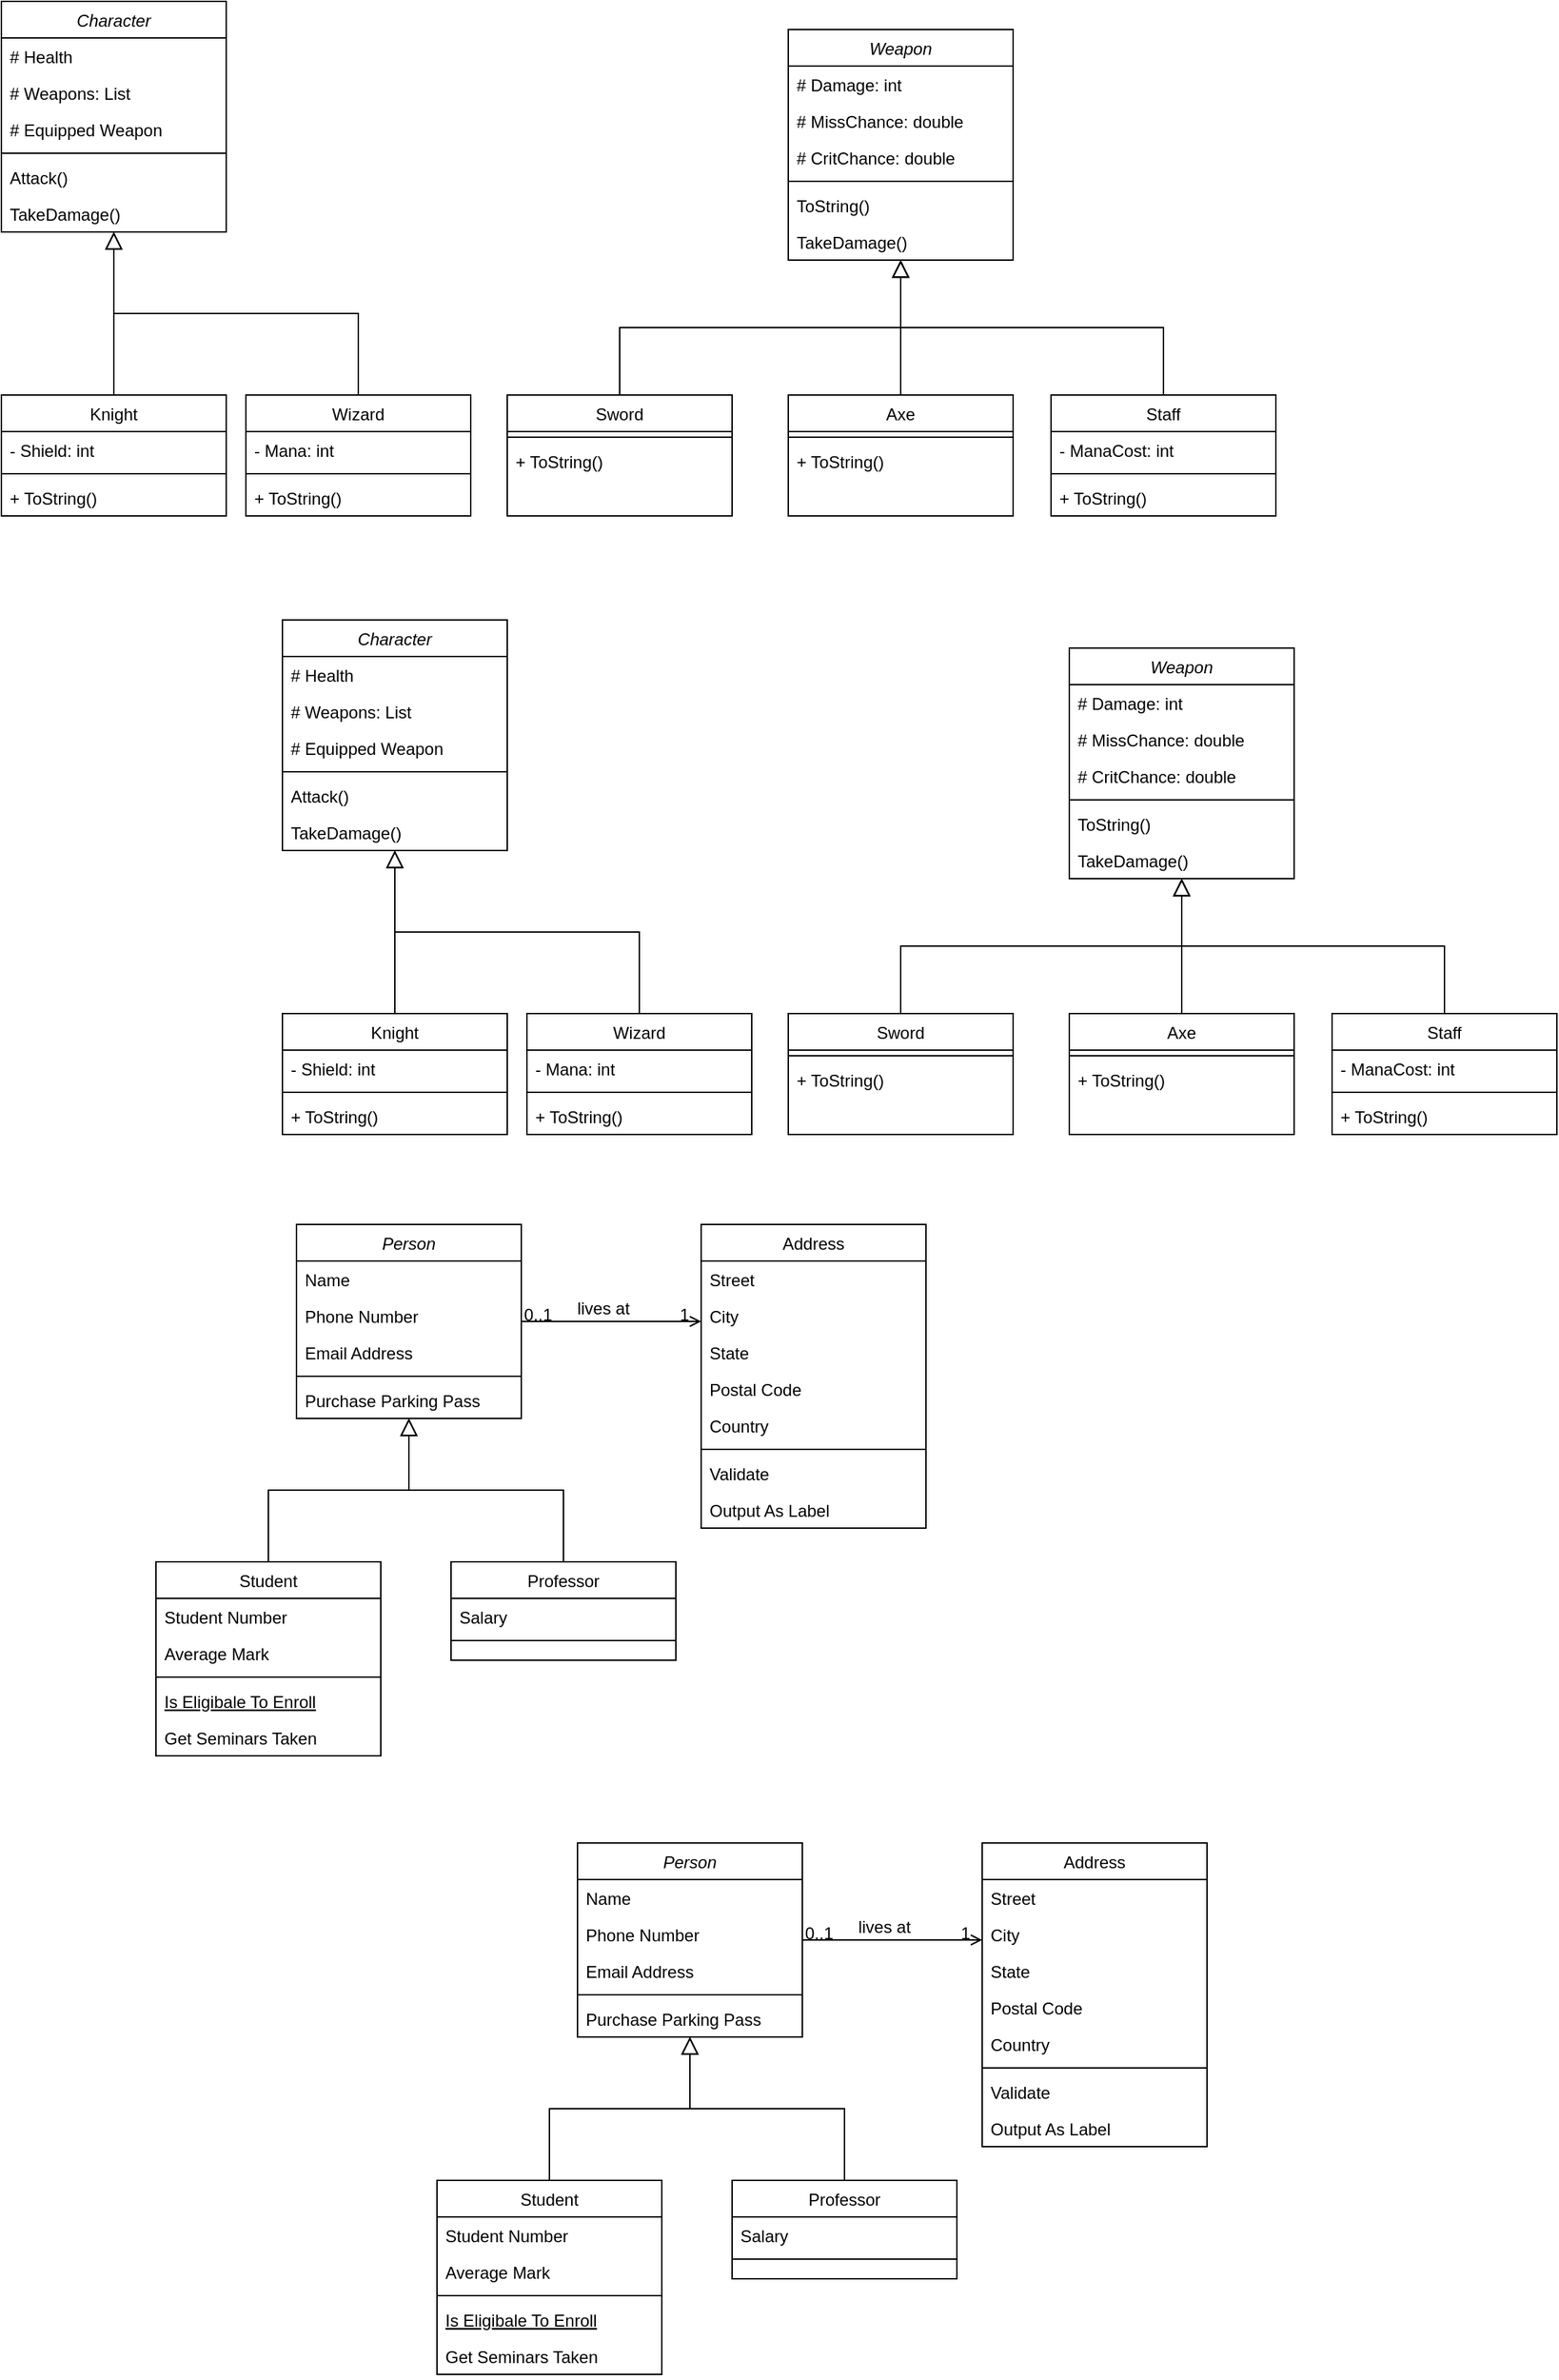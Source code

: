 <mxfile version="13.9.2" type="device"><diagram id="C5RBs43oDa-KdzZeNtuy" name="Page-1"><mxGraphModel dx="1360" dy="802" grid="1" gridSize="10" guides="1" tooltips="1" connect="1" arrows="1" fold="1" page="1" pageScale="1" pageWidth="827" pageHeight="1169" math="0" shadow="0"><root><mxCell id="WIyWlLk6GJQsqaUBKTNV-0"/><mxCell id="WIyWlLk6GJQsqaUBKTNV-1" parent="WIyWlLk6GJQsqaUBKTNV-0"/><mxCell id="zkfFHV4jXpPFQw0GAbJ--0" value="Character&#10;" style="swimlane;fontStyle=2;align=center;verticalAlign=top;childLayout=stackLayout;horizontal=1;startSize=26;horizontalStack=0;resizeParent=1;resizeLast=0;collapsible=1;marginBottom=0;rounded=0;shadow=0;strokeWidth=1;" parent="WIyWlLk6GJQsqaUBKTNV-1" vertex="1"><mxGeometry x="80" y="80" width="160" height="164" as="geometry"><mxRectangle x="230" y="140" width="160" height="26" as="alternateBounds"/></mxGeometry></mxCell><mxCell id="zkfFHV4jXpPFQw0GAbJ--1" value="# Health&#10;" style="text;align=left;verticalAlign=top;spacingLeft=4;spacingRight=4;overflow=hidden;rotatable=0;points=[[0,0.5],[1,0.5]];portConstraint=eastwest;" parent="zkfFHV4jXpPFQw0GAbJ--0" vertex="1"><mxGeometry y="26" width="160" height="26" as="geometry"/></mxCell><mxCell id="zkfFHV4jXpPFQw0GAbJ--2" value="# Weapons: List&#10;" style="text;align=left;verticalAlign=top;spacingLeft=4;spacingRight=4;overflow=hidden;rotatable=0;points=[[0,0.5],[1,0.5]];portConstraint=eastwest;rounded=0;shadow=0;html=0;" parent="zkfFHV4jXpPFQw0GAbJ--0" vertex="1"><mxGeometry y="52" width="160" height="26" as="geometry"/></mxCell><mxCell id="zkfFHV4jXpPFQw0GAbJ--3" value="# Equipped Weapon&#10;" style="text;align=left;verticalAlign=top;spacingLeft=4;spacingRight=4;overflow=hidden;rotatable=0;points=[[0,0.5],[1,0.5]];portConstraint=eastwest;rounded=0;shadow=0;html=0;" parent="zkfFHV4jXpPFQw0GAbJ--0" vertex="1"><mxGeometry y="78" width="160" height="26" as="geometry"/></mxCell><mxCell id="zkfFHV4jXpPFQw0GAbJ--4" value="" style="line;html=1;strokeWidth=1;align=left;verticalAlign=middle;spacingTop=-1;spacingLeft=3;spacingRight=3;rotatable=0;labelPosition=right;points=[];portConstraint=eastwest;" parent="zkfFHV4jXpPFQw0GAbJ--0" vertex="1"><mxGeometry y="104" width="160" height="8" as="geometry"/></mxCell><mxCell id="mC_tWsekQO2egNuUidBj-30" value="Attack()&#10;" style="text;align=left;verticalAlign=top;spacingLeft=4;spacingRight=4;overflow=hidden;rotatable=0;points=[[0,0.5],[1,0.5]];portConstraint=eastwest;" vertex="1" parent="zkfFHV4jXpPFQw0GAbJ--0"><mxGeometry y="112" width="160" height="26" as="geometry"/></mxCell><mxCell id="zkfFHV4jXpPFQw0GAbJ--5" value="TakeDamage()" style="text;align=left;verticalAlign=top;spacingLeft=4;spacingRight=4;overflow=hidden;rotatable=0;points=[[0,0.5],[1,0.5]];portConstraint=eastwest;" parent="zkfFHV4jXpPFQw0GAbJ--0" vertex="1"><mxGeometry y="138" width="160" height="26" as="geometry"/></mxCell><mxCell id="zkfFHV4jXpPFQw0GAbJ--6" value="Knight&#10;" style="swimlane;fontStyle=0;align=center;verticalAlign=top;childLayout=stackLayout;horizontal=1;startSize=26;horizontalStack=0;resizeParent=1;resizeLast=0;collapsible=1;marginBottom=0;rounded=0;shadow=0;strokeWidth=1;" parent="WIyWlLk6GJQsqaUBKTNV-1" vertex="1"><mxGeometry x="80" y="360" width="160" height="86" as="geometry"><mxRectangle x="130" y="380" width="160" height="26" as="alternateBounds"/></mxGeometry></mxCell><mxCell id="zkfFHV4jXpPFQw0GAbJ--7" value="- Shield: int&#10;" style="text;align=left;verticalAlign=top;spacingLeft=4;spacingRight=4;overflow=hidden;rotatable=0;points=[[0,0.5],[1,0.5]];portConstraint=eastwest;" parent="zkfFHV4jXpPFQw0GAbJ--6" vertex="1"><mxGeometry y="26" width="160" height="26" as="geometry"/></mxCell><mxCell id="zkfFHV4jXpPFQw0GAbJ--9" value="" style="line;html=1;strokeWidth=1;align=left;verticalAlign=middle;spacingTop=-1;spacingLeft=3;spacingRight=3;rotatable=0;labelPosition=right;points=[];portConstraint=eastwest;" parent="zkfFHV4jXpPFQw0GAbJ--6" vertex="1"><mxGeometry y="52" width="160" height="8" as="geometry"/></mxCell><mxCell id="zkfFHV4jXpPFQw0GAbJ--10" value="+ ToString()" style="text;align=left;verticalAlign=top;spacingLeft=4;spacingRight=4;overflow=hidden;rotatable=0;points=[[0,0.5],[1,0.5]];portConstraint=eastwest;fontStyle=0" parent="zkfFHV4jXpPFQw0GAbJ--6" vertex="1"><mxGeometry y="60" width="160" height="26" as="geometry"/></mxCell><mxCell id="zkfFHV4jXpPFQw0GAbJ--12" value="" style="endArrow=block;endSize=10;endFill=0;shadow=0;strokeWidth=1;rounded=0;edgeStyle=elbowEdgeStyle;elbow=vertical;" parent="WIyWlLk6GJQsqaUBKTNV-1" source="zkfFHV4jXpPFQw0GAbJ--6" target="zkfFHV4jXpPFQw0GAbJ--0" edge="1"><mxGeometry width="160" relative="1" as="geometry"><mxPoint x="200" y="203" as="sourcePoint"/><mxPoint x="200" y="203" as="targetPoint"/></mxGeometry></mxCell><mxCell id="zkfFHV4jXpPFQw0GAbJ--13" value="Wizard" style="swimlane;fontStyle=0;align=center;verticalAlign=top;childLayout=stackLayout;horizontal=1;startSize=26;horizontalStack=0;resizeParent=1;resizeLast=0;collapsible=1;marginBottom=0;rounded=0;shadow=0;strokeWidth=1;" parent="WIyWlLk6GJQsqaUBKTNV-1" vertex="1"><mxGeometry x="254" y="360" width="160" height="86" as="geometry"><mxRectangle x="340" y="380" width="170" height="26" as="alternateBounds"/></mxGeometry></mxCell><mxCell id="zkfFHV4jXpPFQw0GAbJ--14" value="- Mana: int" style="text;align=left;verticalAlign=top;spacingLeft=4;spacingRight=4;overflow=hidden;rotatable=0;points=[[0,0.5],[1,0.5]];portConstraint=eastwest;" parent="zkfFHV4jXpPFQw0GAbJ--13" vertex="1"><mxGeometry y="26" width="160" height="26" as="geometry"/></mxCell><mxCell id="zkfFHV4jXpPFQw0GAbJ--15" value="" style="line;html=1;strokeWidth=1;align=left;verticalAlign=middle;spacingTop=-1;spacingLeft=3;spacingRight=3;rotatable=0;labelPosition=right;points=[];portConstraint=eastwest;" parent="zkfFHV4jXpPFQw0GAbJ--13" vertex="1"><mxGeometry y="52" width="160" height="8" as="geometry"/></mxCell><mxCell id="mC_tWsekQO2egNuUidBj-31" value="+ ToString()" style="text;align=left;verticalAlign=top;spacingLeft=4;spacingRight=4;overflow=hidden;rotatable=0;points=[[0,0.5],[1,0.5]];portConstraint=eastwest;" vertex="1" parent="zkfFHV4jXpPFQw0GAbJ--13"><mxGeometry y="60" width="160" height="26" as="geometry"/></mxCell><mxCell id="zkfFHV4jXpPFQw0GAbJ--16" value="" style="endArrow=block;endSize=10;endFill=0;shadow=0;strokeWidth=1;rounded=0;edgeStyle=elbowEdgeStyle;elbow=vertical;" parent="WIyWlLk6GJQsqaUBKTNV-1" source="zkfFHV4jXpPFQw0GAbJ--13" target="zkfFHV4jXpPFQw0GAbJ--0" edge="1"><mxGeometry width="160" relative="1" as="geometry"><mxPoint x="210" y="373" as="sourcePoint"/><mxPoint x="310" y="271" as="targetPoint"/></mxGeometry></mxCell><mxCell id="mC_tWsekQO2egNuUidBj-0" value="Person" style="swimlane;fontStyle=2;align=center;verticalAlign=top;childLayout=stackLayout;horizontal=1;startSize=26;horizontalStack=0;resizeParent=1;resizeLast=0;collapsible=1;marginBottom=0;rounded=0;shadow=0;strokeWidth=1;" vertex="1" parent="WIyWlLk6GJQsqaUBKTNV-1"><mxGeometry x="290" y="950" width="160" height="138" as="geometry"><mxRectangle x="230" y="140" width="160" height="26" as="alternateBounds"/></mxGeometry></mxCell><mxCell id="mC_tWsekQO2egNuUidBj-1" value="Name" style="text;align=left;verticalAlign=top;spacingLeft=4;spacingRight=4;overflow=hidden;rotatable=0;points=[[0,0.5],[1,0.5]];portConstraint=eastwest;" vertex="1" parent="mC_tWsekQO2egNuUidBj-0"><mxGeometry y="26" width="160" height="26" as="geometry"/></mxCell><mxCell id="mC_tWsekQO2egNuUidBj-2" value="Phone Number" style="text;align=left;verticalAlign=top;spacingLeft=4;spacingRight=4;overflow=hidden;rotatable=0;points=[[0,0.5],[1,0.5]];portConstraint=eastwest;rounded=0;shadow=0;html=0;" vertex="1" parent="mC_tWsekQO2egNuUidBj-0"><mxGeometry y="52" width="160" height="26" as="geometry"/></mxCell><mxCell id="mC_tWsekQO2egNuUidBj-3" value="Email Address" style="text;align=left;verticalAlign=top;spacingLeft=4;spacingRight=4;overflow=hidden;rotatable=0;points=[[0,0.5],[1,0.5]];portConstraint=eastwest;rounded=0;shadow=0;html=0;" vertex="1" parent="mC_tWsekQO2egNuUidBj-0"><mxGeometry y="78" width="160" height="26" as="geometry"/></mxCell><mxCell id="mC_tWsekQO2egNuUidBj-4" value="" style="line;html=1;strokeWidth=1;align=left;verticalAlign=middle;spacingTop=-1;spacingLeft=3;spacingRight=3;rotatable=0;labelPosition=right;points=[];portConstraint=eastwest;" vertex="1" parent="mC_tWsekQO2egNuUidBj-0"><mxGeometry y="104" width="160" height="8" as="geometry"/></mxCell><mxCell id="mC_tWsekQO2egNuUidBj-5" value="Purchase Parking Pass" style="text;align=left;verticalAlign=top;spacingLeft=4;spacingRight=4;overflow=hidden;rotatable=0;points=[[0,0.5],[1,0.5]];portConstraint=eastwest;" vertex="1" parent="mC_tWsekQO2egNuUidBj-0"><mxGeometry y="112" width="160" height="26" as="geometry"/></mxCell><mxCell id="mC_tWsekQO2egNuUidBj-6" value="Student" style="swimlane;fontStyle=0;align=center;verticalAlign=top;childLayout=stackLayout;horizontal=1;startSize=26;horizontalStack=0;resizeParent=1;resizeLast=0;collapsible=1;marginBottom=0;rounded=0;shadow=0;strokeWidth=1;" vertex="1" parent="WIyWlLk6GJQsqaUBKTNV-1"><mxGeometry x="190" y="1190" width="160" height="138" as="geometry"><mxRectangle x="130" y="380" width="160" height="26" as="alternateBounds"/></mxGeometry></mxCell><mxCell id="mC_tWsekQO2egNuUidBj-7" value="Student Number" style="text;align=left;verticalAlign=top;spacingLeft=4;spacingRight=4;overflow=hidden;rotatable=0;points=[[0,0.5],[1,0.5]];portConstraint=eastwest;" vertex="1" parent="mC_tWsekQO2egNuUidBj-6"><mxGeometry y="26" width="160" height="26" as="geometry"/></mxCell><mxCell id="mC_tWsekQO2egNuUidBj-8" value="Average Mark" style="text;align=left;verticalAlign=top;spacingLeft=4;spacingRight=4;overflow=hidden;rotatable=0;points=[[0,0.5],[1,0.5]];portConstraint=eastwest;rounded=0;shadow=0;html=0;" vertex="1" parent="mC_tWsekQO2egNuUidBj-6"><mxGeometry y="52" width="160" height="26" as="geometry"/></mxCell><mxCell id="mC_tWsekQO2egNuUidBj-9" value="" style="line;html=1;strokeWidth=1;align=left;verticalAlign=middle;spacingTop=-1;spacingLeft=3;spacingRight=3;rotatable=0;labelPosition=right;points=[];portConstraint=eastwest;" vertex="1" parent="mC_tWsekQO2egNuUidBj-6"><mxGeometry y="78" width="160" height="8" as="geometry"/></mxCell><mxCell id="mC_tWsekQO2egNuUidBj-10" value="Is Eligibale To Enroll" style="text;align=left;verticalAlign=top;spacingLeft=4;spacingRight=4;overflow=hidden;rotatable=0;points=[[0,0.5],[1,0.5]];portConstraint=eastwest;fontStyle=4" vertex="1" parent="mC_tWsekQO2egNuUidBj-6"><mxGeometry y="86" width="160" height="26" as="geometry"/></mxCell><mxCell id="mC_tWsekQO2egNuUidBj-11" value="Get Seminars Taken" style="text;align=left;verticalAlign=top;spacingLeft=4;spacingRight=4;overflow=hidden;rotatable=0;points=[[0,0.5],[1,0.5]];portConstraint=eastwest;" vertex="1" parent="mC_tWsekQO2egNuUidBj-6"><mxGeometry y="112" width="160" height="26" as="geometry"/></mxCell><mxCell id="mC_tWsekQO2egNuUidBj-12" value="" style="endArrow=block;endSize=10;endFill=0;shadow=0;strokeWidth=1;rounded=0;edgeStyle=elbowEdgeStyle;elbow=vertical;" edge="1" parent="WIyWlLk6GJQsqaUBKTNV-1" source="mC_tWsekQO2egNuUidBj-6" target="mC_tWsekQO2egNuUidBj-0"><mxGeometry width="160" relative="1" as="geometry"><mxPoint x="270" y="1033" as="sourcePoint"/><mxPoint x="270" y="1033" as="targetPoint"/></mxGeometry></mxCell><mxCell id="mC_tWsekQO2egNuUidBj-13" value="Professor" style="swimlane;fontStyle=0;align=center;verticalAlign=top;childLayout=stackLayout;horizontal=1;startSize=26;horizontalStack=0;resizeParent=1;resizeLast=0;collapsible=1;marginBottom=0;rounded=0;shadow=0;strokeWidth=1;" vertex="1" parent="WIyWlLk6GJQsqaUBKTNV-1"><mxGeometry x="400" y="1190" width="160" height="70" as="geometry"><mxRectangle x="340" y="380" width="170" height="26" as="alternateBounds"/></mxGeometry></mxCell><mxCell id="mC_tWsekQO2egNuUidBj-14" value="Salary" style="text;align=left;verticalAlign=top;spacingLeft=4;spacingRight=4;overflow=hidden;rotatable=0;points=[[0,0.5],[1,0.5]];portConstraint=eastwest;" vertex="1" parent="mC_tWsekQO2egNuUidBj-13"><mxGeometry y="26" width="160" height="26" as="geometry"/></mxCell><mxCell id="mC_tWsekQO2egNuUidBj-15" value="" style="line;html=1;strokeWidth=1;align=left;verticalAlign=middle;spacingTop=-1;spacingLeft=3;spacingRight=3;rotatable=0;labelPosition=right;points=[];portConstraint=eastwest;" vertex="1" parent="mC_tWsekQO2egNuUidBj-13"><mxGeometry y="52" width="160" height="8" as="geometry"/></mxCell><mxCell id="mC_tWsekQO2egNuUidBj-16" value="" style="endArrow=block;endSize=10;endFill=0;shadow=0;strokeWidth=1;rounded=0;edgeStyle=elbowEdgeStyle;elbow=vertical;" edge="1" parent="WIyWlLk6GJQsqaUBKTNV-1" source="mC_tWsekQO2egNuUidBj-13" target="mC_tWsekQO2egNuUidBj-0"><mxGeometry width="160" relative="1" as="geometry"><mxPoint x="280" y="1203" as="sourcePoint"/><mxPoint x="380" y="1101" as="targetPoint"/></mxGeometry></mxCell><mxCell id="mC_tWsekQO2egNuUidBj-17" value="Address" style="swimlane;fontStyle=0;align=center;verticalAlign=top;childLayout=stackLayout;horizontal=1;startSize=26;horizontalStack=0;resizeParent=1;resizeLast=0;collapsible=1;marginBottom=0;rounded=0;shadow=0;strokeWidth=1;" vertex="1" parent="WIyWlLk6GJQsqaUBKTNV-1"><mxGeometry x="578" y="950" width="160" height="216" as="geometry"><mxRectangle x="550" y="140" width="160" height="26" as="alternateBounds"/></mxGeometry></mxCell><mxCell id="mC_tWsekQO2egNuUidBj-18" value="Street" style="text;align=left;verticalAlign=top;spacingLeft=4;spacingRight=4;overflow=hidden;rotatable=0;points=[[0,0.5],[1,0.5]];portConstraint=eastwest;" vertex="1" parent="mC_tWsekQO2egNuUidBj-17"><mxGeometry y="26" width="160" height="26" as="geometry"/></mxCell><mxCell id="mC_tWsekQO2egNuUidBj-19" value="City" style="text;align=left;verticalAlign=top;spacingLeft=4;spacingRight=4;overflow=hidden;rotatable=0;points=[[0,0.5],[1,0.5]];portConstraint=eastwest;rounded=0;shadow=0;html=0;" vertex="1" parent="mC_tWsekQO2egNuUidBj-17"><mxGeometry y="52" width="160" height="26" as="geometry"/></mxCell><mxCell id="mC_tWsekQO2egNuUidBj-20" value="State" style="text;align=left;verticalAlign=top;spacingLeft=4;spacingRight=4;overflow=hidden;rotatable=0;points=[[0,0.5],[1,0.5]];portConstraint=eastwest;rounded=0;shadow=0;html=0;" vertex="1" parent="mC_tWsekQO2egNuUidBj-17"><mxGeometry y="78" width="160" height="26" as="geometry"/></mxCell><mxCell id="mC_tWsekQO2egNuUidBj-21" value="Postal Code" style="text;align=left;verticalAlign=top;spacingLeft=4;spacingRight=4;overflow=hidden;rotatable=0;points=[[0,0.5],[1,0.5]];portConstraint=eastwest;rounded=0;shadow=0;html=0;" vertex="1" parent="mC_tWsekQO2egNuUidBj-17"><mxGeometry y="104" width="160" height="26" as="geometry"/></mxCell><mxCell id="mC_tWsekQO2egNuUidBj-22" value="Country" style="text;align=left;verticalAlign=top;spacingLeft=4;spacingRight=4;overflow=hidden;rotatable=0;points=[[0,0.5],[1,0.5]];portConstraint=eastwest;rounded=0;shadow=0;html=0;" vertex="1" parent="mC_tWsekQO2egNuUidBj-17"><mxGeometry y="130" width="160" height="26" as="geometry"/></mxCell><mxCell id="mC_tWsekQO2egNuUidBj-23" value="" style="line;html=1;strokeWidth=1;align=left;verticalAlign=middle;spacingTop=-1;spacingLeft=3;spacingRight=3;rotatable=0;labelPosition=right;points=[];portConstraint=eastwest;" vertex="1" parent="mC_tWsekQO2egNuUidBj-17"><mxGeometry y="156" width="160" height="8" as="geometry"/></mxCell><mxCell id="mC_tWsekQO2egNuUidBj-24" value="Validate" style="text;align=left;verticalAlign=top;spacingLeft=4;spacingRight=4;overflow=hidden;rotatable=0;points=[[0,0.5],[1,0.5]];portConstraint=eastwest;" vertex="1" parent="mC_tWsekQO2egNuUidBj-17"><mxGeometry y="164" width="160" height="26" as="geometry"/></mxCell><mxCell id="mC_tWsekQO2egNuUidBj-25" value="Output As Label" style="text;align=left;verticalAlign=top;spacingLeft=4;spacingRight=4;overflow=hidden;rotatable=0;points=[[0,0.5],[1,0.5]];portConstraint=eastwest;" vertex="1" parent="mC_tWsekQO2egNuUidBj-17"><mxGeometry y="190" width="160" height="26" as="geometry"/></mxCell><mxCell id="mC_tWsekQO2egNuUidBj-26" value="" style="endArrow=open;shadow=0;strokeWidth=1;rounded=0;endFill=1;edgeStyle=elbowEdgeStyle;elbow=vertical;" edge="1" parent="WIyWlLk6GJQsqaUBKTNV-1" source="mC_tWsekQO2egNuUidBj-0" target="mC_tWsekQO2egNuUidBj-17"><mxGeometry x="0.5" y="41" relative="1" as="geometry"><mxPoint x="450" y="1022" as="sourcePoint"/><mxPoint x="610" y="1022" as="targetPoint"/><mxPoint x="-40" y="32" as="offset"/></mxGeometry></mxCell><mxCell id="mC_tWsekQO2egNuUidBj-27" value="0..1" style="resizable=0;align=left;verticalAlign=bottom;labelBackgroundColor=none;fontSize=12;" connectable="0" vertex="1" parent="mC_tWsekQO2egNuUidBj-26"><mxGeometry x="-1" relative="1" as="geometry"><mxPoint y="4" as="offset"/></mxGeometry></mxCell><mxCell id="mC_tWsekQO2egNuUidBj-28" value="1" style="resizable=0;align=right;verticalAlign=bottom;labelBackgroundColor=none;fontSize=12;" connectable="0" vertex="1" parent="mC_tWsekQO2egNuUidBj-26"><mxGeometry x="1" relative="1" as="geometry"><mxPoint x="-7" y="4" as="offset"/></mxGeometry></mxCell><mxCell id="mC_tWsekQO2egNuUidBj-29" value="lives at" style="text;html=1;resizable=0;points=[];;align=center;verticalAlign=middle;labelBackgroundColor=none;rounded=0;shadow=0;strokeWidth=1;fontSize=12;" vertex="1" connectable="0" parent="mC_tWsekQO2egNuUidBj-26"><mxGeometry x="0.5" y="49" relative="1" as="geometry"><mxPoint x="-38" y="40" as="offset"/></mxGeometry></mxCell><mxCell id="mC_tWsekQO2egNuUidBj-32" value="Weapon" style="swimlane;fontStyle=2;align=center;verticalAlign=top;childLayout=stackLayout;horizontal=1;startSize=26;horizontalStack=0;resizeParent=1;resizeLast=0;collapsible=1;marginBottom=0;rounded=0;shadow=0;strokeWidth=1;" vertex="1" parent="WIyWlLk6GJQsqaUBKTNV-1"><mxGeometry x="640" y="100" width="160" height="164" as="geometry"><mxRectangle x="230" y="140" width="160" height="26" as="alternateBounds"/></mxGeometry></mxCell><mxCell id="mC_tWsekQO2egNuUidBj-33" value="# Damage: int" style="text;align=left;verticalAlign=top;spacingLeft=4;spacingRight=4;overflow=hidden;rotatable=0;points=[[0,0.5],[1,0.5]];portConstraint=eastwest;" vertex="1" parent="mC_tWsekQO2egNuUidBj-32"><mxGeometry y="26" width="160" height="26" as="geometry"/></mxCell><mxCell id="mC_tWsekQO2egNuUidBj-34" value="# MissChance: double" style="text;align=left;verticalAlign=top;spacingLeft=4;spacingRight=4;overflow=hidden;rotatable=0;points=[[0,0.5],[1,0.5]];portConstraint=eastwest;rounded=0;shadow=0;html=0;" vertex="1" parent="mC_tWsekQO2egNuUidBj-32"><mxGeometry y="52" width="160" height="26" as="geometry"/></mxCell><mxCell id="mC_tWsekQO2egNuUidBj-35" value="# CritChance: double&#10;" style="text;align=left;verticalAlign=top;spacingLeft=4;spacingRight=4;overflow=hidden;rotatable=0;points=[[0,0.5],[1,0.5]];portConstraint=eastwest;rounded=0;shadow=0;html=0;" vertex="1" parent="mC_tWsekQO2egNuUidBj-32"><mxGeometry y="78" width="160" height="26" as="geometry"/></mxCell><mxCell id="mC_tWsekQO2egNuUidBj-36" value="" style="line;html=1;strokeWidth=1;align=left;verticalAlign=middle;spacingTop=-1;spacingLeft=3;spacingRight=3;rotatable=0;labelPosition=right;points=[];portConstraint=eastwest;" vertex="1" parent="mC_tWsekQO2egNuUidBj-32"><mxGeometry y="104" width="160" height="8" as="geometry"/></mxCell><mxCell id="mC_tWsekQO2egNuUidBj-37" value="ToString()" style="text;align=left;verticalAlign=top;spacingLeft=4;spacingRight=4;overflow=hidden;rotatable=0;points=[[0,0.5],[1,0.5]];portConstraint=eastwest;" vertex="1" parent="mC_tWsekQO2egNuUidBj-32"><mxGeometry y="112" width="160" height="26" as="geometry"/></mxCell><mxCell id="mC_tWsekQO2egNuUidBj-38" value="TakeDamage()" style="text;align=left;verticalAlign=top;spacingLeft=4;spacingRight=4;overflow=hidden;rotatable=0;points=[[0,0.5],[1,0.5]];portConstraint=eastwest;" vertex="1" parent="mC_tWsekQO2egNuUidBj-32"><mxGeometry y="138" width="160" height="26" as="geometry"/></mxCell><mxCell id="mC_tWsekQO2egNuUidBj-39" value="Sword" style="swimlane;fontStyle=0;align=center;verticalAlign=top;childLayout=stackLayout;horizontal=1;startSize=26;horizontalStack=0;resizeParent=1;resizeLast=0;collapsible=1;marginBottom=0;rounded=0;shadow=0;strokeWidth=1;" vertex="1" parent="WIyWlLk6GJQsqaUBKTNV-1"><mxGeometry x="440" y="360" width="160" height="86" as="geometry"><mxRectangle x="130" y="380" width="160" height="26" as="alternateBounds"/></mxGeometry></mxCell><mxCell id="mC_tWsekQO2egNuUidBj-41" value="" style="line;html=1;strokeWidth=1;align=left;verticalAlign=middle;spacingTop=-1;spacingLeft=3;spacingRight=3;rotatable=0;labelPosition=right;points=[];portConstraint=eastwest;" vertex="1" parent="mC_tWsekQO2egNuUidBj-39"><mxGeometry y="26" width="160" height="8" as="geometry"/></mxCell><mxCell id="mC_tWsekQO2egNuUidBj-42" value="+ ToString()" style="text;align=left;verticalAlign=top;spacingLeft=4;spacingRight=4;overflow=hidden;rotatable=0;points=[[0,0.5],[1,0.5]];portConstraint=eastwest;fontStyle=0" vertex="1" parent="mC_tWsekQO2egNuUidBj-39"><mxGeometry y="34" width="160" height="26" as="geometry"/></mxCell><mxCell id="mC_tWsekQO2egNuUidBj-43" value="" style="endArrow=block;endSize=10;endFill=0;shadow=0;strokeWidth=1;rounded=0;edgeStyle=elbowEdgeStyle;elbow=vertical;" edge="1" parent="WIyWlLk6GJQsqaUBKTNV-1" source="mC_tWsekQO2egNuUidBj-39" target="mC_tWsekQO2egNuUidBj-32"><mxGeometry width="160" relative="1" as="geometry"><mxPoint x="650" y="213" as="sourcePoint"/><mxPoint x="650" y="213" as="targetPoint"/></mxGeometry></mxCell><mxCell id="mC_tWsekQO2egNuUidBj-44" value="Axe" style="swimlane;fontStyle=0;align=center;verticalAlign=top;childLayout=stackLayout;horizontal=1;startSize=26;horizontalStack=0;resizeParent=1;resizeLast=0;collapsible=1;marginBottom=0;rounded=0;shadow=0;strokeWidth=1;" vertex="1" parent="WIyWlLk6GJQsqaUBKTNV-1"><mxGeometry x="640" y="360" width="160" height="86" as="geometry"><mxRectangle x="340" y="380" width="170" height="26" as="alternateBounds"/></mxGeometry></mxCell><mxCell id="mC_tWsekQO2egNuUidBj-46" value="" style="line;html=1;strokeWidth=1;align=left;verticalAlign=middle;spacingTop=-1;spacingLeft=3;spacingRight=3;rotatable=0;labelPosition=right;points=[];portConstraint=eastwest;" vertex="1" parent="mC_tWsekQO2egNuUidBj-44"><mxGeometry y="26" width="160" height="8" as="geometry"/></mxCell><mxCell id="mC_tWsekQO2egNuUidBj-47" value="+ ToString()" style="text;align=left;verticalAlign=top;spacingLeft=4;spacingRight=4;overflow=hidden;rotatable=0;points=[[0,0.5],[1,0.5]];portConstraint=eastwest;" vertex="1" parent="mC_tWsekQO2egNuUidBj-44"><mxGeometry y="34" width="160" height="26" as="geometry"/></mxCell><mxCell id="mC_tWsekQO2egNuUidBj-48" value="" style="endArrow=block;endSize=10;endFill=0;shadow=0;strokeWidth=1;rounded=0;edgeStyle=elbowEdgeStyle;elbow=vertical;" edge="1" parent="WIyWlLk6GJQsqaUBKTNV-1" source="mC_tWsekQO2egNuUidBj-44" target="mC_tWsekQO2egNuUidBj-32"><mxGeometry width="160" relative="1" as="geometry"><mxPoint x="660" y="383" as="sourcePoint"/><mxPoint x="760" y="281" as="targetPoint"/></mxGeometry></mxCell><mxCell id="mC_tWsekQO2egNuUidBj-53" value="Staff" style="swimlane;fontStyle=0;align=center;verticalAlign=top;childLayout=stackLayout;horizontal=1;startSize=26;horizontalStack=0;resizeParent=1;resizeLast=0;collapsible=1;marginBottom=0;rounded=0;shadow=0;strokeWidth=1;" vertex="1" parent="WIyWlLk6GJQsqaUBKTNV-1"><mxGeometry x="827" y="360" width="160" height="86" as="geometry"><mxRectangle x="130" y="380" width="160" height="26" as="alternateBounds"/></mxGeometry></mxCell><mxCell id="mC_tWsekQO2egNuUidBj-57" value="- ManaCost: int" style="text;align=left;verticalAlign=top;spacingLeft=4;spacingRight=4;overflow=hidden;rotatable=0;points=[[0,0.5],[1,0.5]];portConstraint=eastwest;fontStyle=0" vertex="1" parent="mC_tWsekQO2egNuUidBj-53"><mxGeometry y="26" width="160" height="26" as="geometry"/></mxCell><mxCell id="mC_tWsekQO2egNuUidBj-54" value="" style="line;html=1;strokeWidth=1;align=left;verticalAlign=middle;spacingTop=-1;spacingLeft=3;spacingRight=3;rotatable=0;labelPosition=right;points=[];portConstraint=eastwest;" vertex="1" parent="mC_tWsekQO2egNuUidBj-53"><mxGeometry y="52" width="160" height="8" as="geometry"/></mxCell><mxCell id="mC_tWsekQO2egNuUidBj-55" value="+ ToString()" style="text;align=left;verticalAlign=top;spacingLeft=4;spacingRight=4;overflow=hidden;rotatable=0;points=[[0,0.5],[1,0.5]];portConstraint=eastwest;fontStyle=0" vertex="1" parent="mC_tWsekQO2egNuUidBj-53"><mxGeometry y="60" width="160" height="26" as="geometry"/></mxCell><mxCell id="mC_tWsekQO2egNuUidBj-56" value="" style="endArrow=block;endSize=10;endFill=0;shadow=0;strokeWidth=1;rounded=0;edgeStyle=elbowEdgeStyle;elbow=vertical;" edge="1" parent="WIyWlLk6GJQsqaUBKTNV-1" source="mC_tWsekQO2egNuUidBj-53" target="mC_tWsekQO2egNuUidBj-38"><mxGeometry width="160" relative="1" as="geometry"><mxPoint x="970" y="79" as="sourcePoint"/><mxPoint x="880" y="130" as="targetPoint"/></mxGeometry></mxCell><mxCell id="mC_tWsekQO2egNuUidBj-58" value="Character&#10;" style="swimlane;fontStyle=2;align=center;verticalAlign=top;childLayout=stackLayout;horizontal=1;startSize=26;horizontalStack=0;resizeParent=1;resizeLast=0;collapsible=1;marginBottom=0;rounded=0;shadow=0;strokeWidth=1;" vertex="1" parent="WIyWlLk6GJQsqaUBKTNV-1"><mxGeometry x="280" y="520" width="160" height="164" as="geometry"><mxRectangle x="230" y="140" width="160" height="26" as="alternateBounds"/></mxGeometry></mxCell><mxCell id="mC_tWsekQO2egNuUidBj-59" value="# Health&#10;" style="text;align=left;verticalAlign=top;spacingLeft=4;spacingRight=4;overflow=hidden;rotatable=0;points=[[0,0.5],[1,0.5]];portConstraint=eastwest;" vertex="1" parent="mC_tWsekQO2egNuUidBj-58"><mxGeometry y="26" width="160" height="26" as="geometry"/></mxCell><mxCell id="mC_tWsekQO2egNuUidBj-60" value="# Weapons: List&#10;" style="text;align=left;verticalAlign=top;spacingLeft=4;spacingRight=4;overflow=hidden;rotatable=0;points=[[0,0.5],[1,0.5]];portConstraint=eastwest;rounded=0;shadow=0;html=0;" vertex="1" parent="mC_tWsekQO2egNuUidBj-58"><mxGeometry y="52" width="160" height="26" as="geometry"/></mxCell><mxCell id="mC_tWsekQO2egNuUidBj-61" value="# Equipped Weapon&#10;" style="text;align=left;verticalAlign=top;spacingLeft=4;spacingRight=4;overflow=hidden;rotatable=0;points=[[0,0.5],[1,0.5]];portConstraint=eastwest;rounded=0;shadow=0;html=0;" vertex="1" parent="mC_tWsekQO2egNuUidBj-58"><mxGeometry y="78" width="160" height="26" as="geometry"/></mxCell><mxCell id="mC_tWsekQO2egNuUidBj-62" value="" style="line;html=1;strokeWidth=1;align=left;verticalAlign=middle;spacingTop=-1;spacingLeft=3;spacingRight=3;rotatable=0;labelPosition=right;points=[];portConstraint=eastwest;" vertex="1" parent="mC_tWsekQO2egNuUidBj-58"><mxGeometry y="104" width="160" height="8" as="geometry"/></mxCell><mxCell id="mC_tWsekQO2egNuUidBj-63" value="Attack()&#10;" style="text;align=left;verticalAlign=top;spacingLeft=4;spacingRight=4;overflow=hidden;rotatable=0;points=[[0,0.5],[1,0.5]];portConstraint=eastwest;" vertex="1" parent="mC_tWsekQO2egNuUidBj-58"><mxGeometry y="112" width="160" height="26" as="geometry"/></mxCell><mxCell id="mC_tWsekQO2egNuUidBj-64" value="TakeDamage()" style="text;align=left;verticalAlign=top;spacingLeft=4;spacingRight=4;overflow=hidden;rotatable=0;points=[[0,0.5],[1,0.5]];portConstraint=eastwest;" vertex="1" parent="mC_tWsekQO2egNuUidBj-58"><mxGeometry y="138" width="160" height="26" as="geometry"/></mxCell><mxCell id="mC_tWsekQO2egNuUidBj-65" value="Knight&#10;" style="swimlane;fontStyle=0;align=center;verticalAlign=top;childLayout=stackLayout;horizontal=1;startSize=26;horizontalStack=0;resizeParent=1;resizeLast=0;collapsible=1;marginBottom=0;rounded=0;shadow=0;strokeWidth=1;" vertex="1" parent="WIyWlLk6GJQsqaUBKTNV-1"><mxGeometry x="280" y="800" width="160" height="86" as="geometry"><mxRectangle x="130" y="380" width="160" height="26" as="alternateBounds"/></mxGeometry></mxCell><mxCell id="mC_tWsekQO2egNuUidBj-66" value="- Shield: int&#10;" style="text;align=left;verticalAlign=top;spacingLeft=4;spacingRight=4;overflow=hidden;rotatable=0;points=[[0,0.5],[1,0.5]];portConstraint=eastwest;" vertex="1" parent="mC_tWsekQO2egNuUidBj-65"><mxGeometry y="26" width="160" height="26" as="geometry"/></mxCell><mxCell id="mC_tWsekQO2egNuUidBj-67" value="" style="line;html=1;strokeWidth=1;align=left;verticalAlign=middle;spacingTop=-1;spacingLeft=3;spacingRight=3;rotatable=0;labelPosition=right;points=[];portConstraint=eastwest;" vertex="1" parent="mC_tWsekQO2egNuUidBj-65"><mxGeometry y="52" width="160" height="8" as="geometry"/></mxCell><mxCell id="mC_tWsekQO2egNuUidBj-68" value="+ ToString()" style="text;align=left;verticalAlign=top;spacingLeft=4;spacingRight=4;overflow=hidden;rotatable=0;points=[[0,0.5],[1,0.5]];portConstraint=eastwest;fontStyle=0" vertex="1" parent="mC_tWsekQO2egNuUidBj-65"><mxGeometry y="60" width="160" height="26" as="geometry"/></mxCell><mxCell id="mC_tWsekQO2egNuUidBj-69" value="" style="endArrow=block;endSize=10;endFill=0;shadow=0;strokeWidth=1;rounded=0;edgeStyle=elbowEdgeStyle;elbow=vertical;" edge="1" parent="WIyWlLk6GJQsqaUBKTNV-1" source="mC_tWsekQO2egNuUidBj-65" target="mC_tWsekQO2egNuUidBj-58"><mxGeometry width="160" relative="1" as="geometry"><mxPoint x="400" y="643" as="sourcePoint"/><mxPoint x="400" y="643" as="targetPoint"/></mxGeometry></mxCell><mxCell id="mC_tWsekQO2egNuUidBj-70" value="Wizard" style="swimlane;fontStyle=0;align=center;verticalAlign=top;childLayout=stackLayout;horizontal=1;startSize=26;horizontalStack=0;resizeParent=1;resizeLast=0;collapsible=1;marginBottom=0;rounded=0;shadow=0;strokeWidth=1;" vertex="1" parent="WIyWlLk6GJQsqaUBKTNV-1"><mxGeometry x="454" y="800" width="160" height="86" as="geometry"><mxRectangle x="340" y="380" width="170" height="26" as="alternateBounds"/></mxGeometry></mxCell><mxCell id="mC_tWsekQO2egNuUidBj-71" value="- Mana: int" style="text;align=left;verticalAlign=top;spacingLeft=4;spacingRight=4;overflow=hidden;rotatable=0;points=[[0,0.5],[1,0.5]];portConstraint=eastwest;" vertex="1" parent="mC_tWsekQO2egNuUidBj-70"><mxGeometry y="26" width="160" height="26" as="geometry"/></mxCell><mxCell id="mC_tWsekQO2egNuUidBj-72" value="" style="line;html=1;strokeWidth=1;align=left;verticalAlign=middle;spacingTop=-1;spacingLeft=3;spacingRight=3;rotatable=0;labelPosition=right;points=[];portConstraint=eastwest;" vertex="1" parent="mC_tWsekQO2egNuUidBj-70"><mxGeometry y="52" width="160" height="8" as="geometry"/></mxCell><mxCell id="mC_tWsekQO2egNuUidBj-73" value="+ ToString()" style="text;align=left;verticalAlign=top;spacingLeft=4;spacingRight=4;overflow=hidden;rotatable=0;points=[[0,0.5],[1,0.5]];portConstraint=eastwest;" vertex="1" parent="mC_tWsekQO2egNuUidBj-70"><mxGeometry y="60" width="160" height="26" as="geometry"/></mxCell><mxCell id="mC_tWsekQO2egNuUidBj-74" value="" style="endArrow=block;endSize=10;endFill=0;shadow=0;strokeWidth=1;rounded=0;edgeStyle=elbowEdgeStyle;elbow=vertical;" edge="1" parent="WIyWlLk6GJQsqaUBKTNV-1" source="mC_tWsekQO2egNuUidBj-70" target="mC_tWsekQO2egNuUidBj-58"><mxGeometry width="160" relative="1" as="geometry"><mxPoint x="410" y="813" as="sourcePoint"/><mxPoint x="510" y="711" as="targetPoint"/></mxGeometry></mxCell><mxCell id="mC_tWsekQO2egNuUidBj-75" value="Person" style="swimlane;fontStyle=2;align=center;verticalAlign=top;childLayout=stackLayout;horizontal=1;startSize=26;horizontalStack=0;resizeParent=1;resizeLast=0;collapsible=1;marginBottom=0;rounded=0;shadow=0;strokeWidth=1;" vertex="1" parent="WIyWlLk6GJQsqaUBKTNV-1"><mxGeometry x="490" y="1390" width="160" height="138" as="geometry"><mxRectangle x="230" y="140" width="160" height="26" as="alternateBounds"/></mxGeometry></mxCell><mxCell id="mC_tWsekQO2egNuUidBj-76" value="Name" style="text;align=left;verticalAlign=top;spacingLeft=4;spacingRight=4;overflow=hidden;rotatable=0;points=[[0,0.5],[1,0.5]];portConstraint=eastwest;" vertex="1" parent="mC_tWsekQO2egNuUidBj-75"><mxGeometry y="26" width="160" height="26" as="geometry"/></mxCell><mxCell id="mC_tWsekQO2egNuUidBj-77" value="Phone Number" style="text;align=left;verticalAlign=top;spacingLeft=4;spacingRight=4;overflow=hidden;rotatable=0;points=[[0,0.5],[1,0.5]];portConstraint=eastwest;rounded=0;shadow=0;html=0;" vertex="1" parent="mC_tWsekQO2egNuUidBj-75"><mxGeometry y="52" width="160" height="26" as="geometry"/></mxCell><mxCell id="mC_tWsekQO2egNuUidBj-78" value="Email Address" style="text;align=left;verticalAlign=top;spacingLeft=4;spacingRight=4;overflow=hidden;rotatable=0;points=[[0,0.5],[1,0.5]];portConstraint=eastwest;rounded=0;shadow=0;html=0;" vertex="1" parent="mC_tWsekQO2egNuUidBj-75"><mxGeometry y="78" width="160" height="26" as="geometry"/></mxCell><mxCell id="mC_tWsekQO2egNuUidBj-79" value="" style="line;html=1;strokeWidth=1;align=left;verticalAlign=middle;spacingTop=-1;spacingLeft=3;spacingRight=3;rotatable=0;labelPosition=right;points=[];portConstraint=eastwest;" vertex="1" parent="mC_tWsekQO2egNuUidBj-75"><mxGeometry y="104" width="160" height="8" as="geometry"/></mxCell><mxCell id="mC_tWsekQO2egNuUidBj-80" value="Purchase Parking Pass" style="text;align=left;verticalAlign=top;spacingLeft=4;spacingRight=4;overflow=hidden;rotatable=0;points=[[0,0.5],[1,0.5]];portConstraint=eastwest;" vertex="1" parent="mC_tWsekQO2egNuUidBj-75"><mxGeometry y="112" width="160" height="26" as="geometry"/></mxCell><mxCell id="mC_tWsekQO2egNuUidBj-81" value="Student" style="swimlane;fontStyle=0;align=center;verticalAlign=top;childLayout=stackLayout;horizontal=1;startSize=26;horizontalStack=0;resizeParent=1;resizeLast=0;collapsible=1;marginBottom=0;rounded=0;shadow=0;strokeWidth=1;" vertex="1" parent="WIyWlLk6GJQsqaUBKTNV-1"><mxGeometry x="390" y="1630" width="160" height="138" as="geometry"><mxRectangle x="130" y="380" width="160" height="26" as="alternateBounds"/></mxGeometry></mxCell><mxCell id="mC_tWsekQO2egNuUidBj-82" value="Student Number" style="text;align=left;verticalAlign=top;spacingLeft=4;spacingRight=4;overflow=hidden;rotatable=0;points=[[0,0.5],[1,0.5]];portConstraint=eastwest;" vertex="1" parent="mC_tWsekQO2egNuUidBj-81"><mxGeometry y="26" width="160" height="26" as="geometry"/></mxCell><mxCell id="mC_tWsekQO2egNuUidBj-83" value="Average Mark" style="text;align=left;verticalAlign=top;spacingLeft=4;spacingRight=4;overflow=hidden;rotatable=0;points=[[0,0.5],[1,0.5]];portConstraint=eastwest;rounded=0;shadow=0;html=0;" vertex="1" parent="mC_tWsekQO2egNuUidBj-81"><mxGeometry y="52" width="160" height="26" as="geometry"/></mxCell><mxCell id="mC_tWsekQO2egNuUidBj-84" value="" style="line;html=1;strokeWidth=1;align=left;verticalAlign=middle;spacingTop=-1;spacingLeft=3;spacingRight=3;rotatable=0;labelPosition=right;points=[];portConstraint=eastwest;" vertex="1" parent="mC_tWsekQO2egNuUidBj-81"><mxGeometry y="78" width="160" height="8" as="geometry"/></mxCell><mxCell id="mC_tWsekQO2egNuUidBj-85" value="Is Eligibale To Enroll" style="text;align=left;verticalAlign=top;spacingLeft=4;spacingRight=4;overflow=hidden;rotatable=0;points=[[0,0.5],[1,0.5]];portConstraint=eastwest;fontStyle=4" vertex="1" parent="mC_tWsekQO2egNuUidBj-81"><mxGeometry y="86" width="160" height="26" as="geometry"/></mxCell><mxCell id="mC_tWsekQO2egNuUidBj-86" value="Get Seminars Taken" style="text;align=left;verticalAlign=top;spacingLeft=4;spacingRight=4;overflow=hidden;rotatable=0;points=[[0,0.5],[1,0.5]];portConstraint=eastwest;" vertex="1" parent="mC_tWsekQO2egNuUidBj-81"><mxGeometry y="112" width="160" height="26" as="geometry"/></mxCell><mxCell id="mC_tWsekQO2egNuUidBj-87" value="" style="endArrow=block;endSize=10;endFill=0;shadow=0;strokeWidth=1;rounded=0;edgeStyle=elbowEdgeStyle;elbow=vertical;" edge="1" parent="WIyWlLk6GJQsqaUBKTNV-1" source="mC_tWsekQO2egNuUidBj-81" target="mC_tWsekQO2egNuUidBj-75"><mxGeometry width="160" relative="1" as="geometry"><mxPoint x="470" y="1473" as="sourcePoint"/><mxPoint x="470" y="1473" as="targetPoint"/></mxGeometry></mxCell><mxCell id="mC_tWsekQO2egNuUidBj-88" value="Professor" style="swimlane;fontStyle=0;align=center;verticalAlign=top;childLayout=stackLayout;horizontal=1;startSize=26;horizontalStack=0;resizeParent=1;resizeLast=0;collapsible=1;marginBottom=0;rounded=0;shadow=0;strokeWidth=1;" vertex="1" parent="WIyWlLk6GJQsqaUBKTNV-1"><mxGeometry x="600" y="1630" width="160" height="70" as="geometry"><mxRectangle x="340" y="380" width="170" height="26" as="alternateBounds"/></mxGeometry></mxCell><mxCell id="mC_tWsekQO2egNuUidBj-89" value="Salary" style="text;align=left;verticalAlign=top;spacingLeft=4;spacingRight=4;overflow=hidden;rotatable=0;points=[[0,0.5],[1,0.5]];portConstraint=eastwest;" vertex="1" parent="mC_tWsekQO2egNuUidBj-88"><mxGeometry y="26" width="160" height="26" as="geometry"/></mxCell><mxCell id="mC_tWsekQO2egNuUidBj-90" value="" style="line;html=1;strokeWidth=1;align=left;verticalAlign=middle;spacingTop=-1;spacingLeft=3;spacingRight=3;rotatable=0;labelPosition=right;points=[];portConstraint=eastwest;" vertex="1" parent="mC_tWsekQO2egNuUidBj-88"><mxGeometry y="52" width="160" height="8" as="geometry"/></mxCell><mxCell id="mC_tWsekQO2egNuUidBj-91" value="" style="endArrow=block;endSize=10;endFill=0;shadow=0;strokeWidth=1;rounded=0;edgeStyle=elbowEdgeStyle;elbow=vertical;" edge="1" parent="WIyWlLk6GJQsqaUBKTNV-1" source="mC_tWsekQO2egNuUidBj-88" target="mC_tWsekQO2egNuUidBj-75"><mxGeometry width="160" relative="1" as="geometry"><mxPoint x="480" y="1643" as="sourcePoint"/><mxPoint x="580" y="1541" as="targetPoint"/></mxGeometry></mxCell><mxCell id="mC_tWsekQO2egNuUidBj-92" value="Address" style="swimlane;fontStyle=0;align=center;verticalAlign=top;childLayout=stackLayout;horizontal=1;startSize=26;horizontalStack=0;resizeParent=1;resizeLast=0;collapsible=1;marginBottom=0;rounded=0;shadow=0;strokeWidth=1;" vertex="1" parent="WIyWlLk6GJQsqaUBKTNV-1"><mxGeometry x="778" y="1390" width="160" height="216" as="geometry"><mxRectangle x="550" y="140" width="160" height="26" as="alternateBounds"/></mxGeometry></mxCell><mxCell id="mC_tWsekQO2egNuUidBj-93" value="Street" style="text;align=left;verticalAlign=top;spacingLeft=4;spacingRight=4;overflow=hidden;rotatable=0;points=[[0,0.5],[1,0.5]];portConstraint=eastwest;" vertex="1" parent="mC_tWsekQO2egNuUidBj-92"><mxGeometry y="26" width="160" height="26" as="geometry"/></mxCell><mxCell id="mC_tWsekQO2egNuUidBj-94" value="City" style="text;align=left;verticalAlign=top;spacingLeft=4;spacingRight=4;overflow=hidden;rotatable=0;points=[[0,0.5],[1,0.5]];portConstraint=eastwest;rounded=0;shadow=0;html=0;" vertex="1" parent="mC_tWsekQO2egNuUidBj-92"><mxGeometry y="52" width="160" height="26" as="geometry"/></mxCell><mxCell id="mC_tWsekQO2egNuUidBj-95" value="State" style="text;align=left;verticalAlign=top;spacingLeft=4;spacingRight=4;overflow=hidden;rotatable=0;points=[[0,0.5],[1,0.5]];portConstraint=eastwest;rounded=0;shadow=0;html=0;" vertex="1" parent="mC_tWsekQO2egNuUidBj-92"><mxGeometry y="78" width="160" height="26" as="geometry"/></mxCell><mxCell id="mC_tWsekQO2egNuUidBj-96" value="Postal Code" style="text;align=left;verticalAlign=top;spacingLeft=4;spacingRight=4;overflow=hidden;rotatable=0;points=[[0,0.5],[1,0.5]];portConstraint=eastwest;rounded=0;shadow=0;html=0;" vertex="1" parent="mC_tWsekQO2egNuUidBj-92"><mxGeometry y="104" width="160" height="26" as="geometry"/></mxCell><mxCell id="mC_tWsekQO2egNuUidBj-97" value="Country" style="text;align=left;verticalAlign=top;spacingLeft=4;spacingRight=4;overflow=hidden;rotatable=0;points=[[0,0.5],[1,0.5]];portConstraint=eastwest;rounded=0;shadow=0;html=0;" vertex="1" parent="mC_tWsekQO2egNuUidBj-92"><mxGeometry y="130" width="160" height="26" as="geometry"/></mxCell><mxCell id="mC_tWsekQO2egNuUidBj-98" value="" style="line;html=1;strokeWidth=1;align=left;verticalAlign=middle;spacingTop=-1;spacingLeft=3;spacingRight=3;rotatable=0;labelPosition=right;points=[];portConstraint=eastwest;" vertex="1" parent="mC_tWsekQO2egNuUidBj-92"><mxGeometry y="156" width="160" height="8" as="geometry"/></mxCell><mxCell id="mC_tWsekQO2egNuUidBj-99" value="Validate" style="text;align=left;verticalAlign=top;spacingLeft=4;spacingRight=4;overflow=hidden;rotatable=0;points=[[0,0.5],[1,0.5]];portConstraint=eastwest;" vertex="1" parent="mC_tWsekQO2egNuUidBj-92"><mxGeometry y="164" width="160" height="26" as="geometry"/></mxCell><mxCell id="mC_tWsekQO2egNuUidBj-100" value="Output As Label" style="text;align=left;verticalAlign=top;spacingLeft=4;spacingRight=4;overflow=hidden;rotatable=0;points=[[0,0.5],[1,0.5]];portConstraint=eastwest;" vertex="1" parent="mC_tWsekQO2egNuUidBj-92"><mxGeometry y="190" width="160" height="26" as="geometry"/></mxCell><mxCell id="mC_tWsekQO2egNuUidBj-101" value="" style="endArrow=open;shadow=0;strokeWidth=1;rounded=0;endFill=1;edgeStyle=elbowEdgeStyle;elbow=vertical;" edge="1" parent="WIyWlLk6GJQsqaUBKTNV-1" source="mC_tWsekQO2egNuUidBj-75" target="mC_tWsekQO2egNuUidBj-92"><mxGeometry x="0.5" y="41" relative="1" as="geometry"><mxPoint x="650" y="1462" as="sourcePoint"/><mxPoint x="810" y="1462" as="targetPoint"/><mxPoint x="-40" y="32" as="offset"/></mxGeometry></mxCell><mxCell id="mC_tWsekQO2egNuUidBj-102" value="0..1" style="resizable=0;align=left;verticalAlign=bottom;labelBackgroundColor=none;fontSize=12;" connectable="0" vertex="1" parent="mC_tWsekQO2egNuUidBj-101"><mxGeometry x="-1" relative="1" as="geometry"><mxPoint y="4" as="offset"/></mxGeometry></mxCell><mxCell id="mC_tWsekQO2egNuUidBj-103" value="1" style="resizable=0;align=right;verticalAlign=bottom;labelBackgroundColor=none;fontSize=12;" connectable="0" vertex="1" parent="mC_tWsekQO2egNuUidBj-101"><mxGeometry x="1" relative="1" as="geometry"><mxPoint x="-7" y="4" as="offset"/></mxGeometry></mxCell><mxCell id="mC_tWsekQO2egNuUidBj-104" value="lives at" style="text;html=1;resizable=0;points=[];;align=center;verticalAlign=middle;labelBackgroundColor=none;rounded=0;shadow=0;strokeWidth=1;fontSize=12;" vertex="1" connectable="0" parent="mC_tWsekQO2egNuUidBj-101"><mxGeometry x="0.5" y="49" relative="1" as="geometry"><mxPoint x="-38" y="40" as="offset"/></mxGeometry></mxCell><mxCell id="mC_tWsekQO2egNuUidBj-105" value="Weapon" style="swimlane;fontStyle=2;align=center;verticalAlign=top;childLayout=stackLayout;horizontal=1;startSize=26;horizontalStack=0;resizeParent=1;resizeLast=0;collapsible=1;marginBottom=0;rounded=0;shadow=0;strokeWidth=1;" vertex="1" parent="WIyWlLk6GJQsqaUBKTNV-1"><mxGeometry x="840" y="540" width="160" height="164" as="geometry"><mxRectangle x="230" y="140" width="160" height="26" as="alternateBounds"/></mxGeometry></mxCell><mxCell id="mC_tWsekQO2egNuUidBj-106" value="# Damage: int" style="text;align=left;verticalAlign=top;spacingLeft=4;spacingRight=4;overflow=hidden;rotatable=0;points=[[0,0.5],[1,0.5]];portConstraint=eastwest;" vertex="1" parent="mC_tWsekQO2egNuUidBj-105"><mxGeometry y="26" width="160" height="26" as="geometry"/></mxCell><mxCell id="mC_tWsekQO2egNuUidBj-107" value="# MissChance: double" style="text;align=left;verticalAlign=top;spacingLeft=4;spacingRight=4;overflow=hidden;rotatable=0;points=[[0,0.5],[1,0.5]];portConstraint=eastwest;rounded=0;shadow=0;html=0;" vertex="1" parent="mC_tWsekQO2egNuUidBj-105"><mxGeometry y="52" width="160" height="26" as="geometry"/></mxCell><mxCell id="mC_tWsekQO2egNuUidBj-108" value="# CritChance: double&#10;" style="text;align=left;verticalAlign=top;spacingLeft=4;spacingRight=4;overflow=hidden;rotatable=0;points=[[0,0.5],[1,0.5]];portConstraint=eastwest;rounded=0;shadow=0;html=0;" vertex="1" parent="mC_tWsekQO2egNuUidBj-105"><mxGeometry y="78" width="160" height="26" as="geometry"/></mxCell><mxCell id="mC_tWsekQO2egNuUidBj-109" value="" style="line;html=1;strokeWidth=1;align=left;verticalAlign=middle;spacingTop=-1;spacingLeft=3;spacingRight=3;rotatable=0;labelPosition=right;points=[];portConstraint=eastwest;" vertex="1" parent="mC_tWsekQO2egNuUidBj-105"><mxGeometry y="104" width="160" height="8" as="geometry"/></mxCell><mxCell id="mC_tWsekQO2egNuUidBj-110" value="ToString()" style="text;align=left;verticalAlign=top;spacingLeft=4;spacingRight=4;overflow=hidden;rotatable=0;points=[[0,0.5],[1,0.5]];portConstraint=eastwest;" vertex="1" parent="mC_tWsekQO2egNuUidBj-105"><mxGeometry y="112" width="160" height="26" as="geometry"/></mxCell><mxCell id="mC_tWsekQO2egNuUidBj-111" value="TakeDamage()" style="text;align=left;verticalAlign=top;spacingLeft=4;spacingRight=4;overflow=hidden;rotatable=0;points=[[0,0.5],[1,0.5]];portConstraint=eastwest;" vertex="1" parent="mC_tWsekQO2egNuUidBj-105"><mxGeometry y="138" width="160" height="26" as="geometry"/></mxCell><mxCell id="mC_tWsekQO2egNuUidBj-112" value="Sword" style="swimlane;fontStyle=0;align=center;verticalAlign=top;childLayout=stackLayout;horizontal=1;startSize=26;horizontalStack=0;resizeParent=1;resizeLast=0;collapsible=1;marginBottom=0;rounded=0;shadow=0;strokeWidth=1;" vertex="1" parent="WIyWlLk6GJQsqaUBKTNV-1"><mxGeometry x="640" y="800" width="160" height="86" as="geometry"><mxRectangle x="130" y="380" width="160" height="26" as="alternateBounds"/></mxGeometry></mxCell><mxCell id="mC_tWsekQO2egNuUidBj-113" value="" style="line;html=1;strokeWidth=1;align=left;verticalAlign=middle;spacingTop=-1;spacingLeft=3;spacingRight=3;rotatable=0;labelPosition=right;points=[];portConstraint=eastwest;" vertex="1" parent="mC_tWsekQO2egNuUidBj-112"><mxGeometry y="26" width="160" height="8" as="geometry"/></mxCell><mxCell id="mC_tWsekQO2egNuUidBj-114" value="+ ToString()" style="text;align=left;verticalAlign=top;spacingLeft=4;spacingRight=4;overflow=hidden;rotatable=0;points=[[0,0.5],[1,0.5]];portConstraint=eastwest;fontStyle=0" vertex="1" parent="mC_tWsekQO2egNuUidBj-112"><mxGeometry y="34" width="160" height="26" as="geometry"/></mxCell><mxCell id="mC_tWsekQO2egNuUidBj-115" value="" style="endArrow=block;endSize=10;endFill=0;shadow=0;strokeWidth=1;rounded=0;edgeStyle=elbowEdgeStyle;elbow=vertical;" edge="1" parent="WIyWlLk6GJQsqaUBKTNV-1" source="mC_tWsekQO2egNuUidBj-112" target="mC_tWsekQO2egNuUidBj-105"><mxGeometry width="160" relative="1" as="geometry"><mxPoint x="850" y="653" as="sourcePoint"/><mxPoint x="850" y="653" as="targetPoint"/></mxGeometry></mxCell><mxCell id="mC_tWsekQO2egNuUidBj-116" value="Axe" style="swimlane;fontStyle=0;align=center;verticalAlign=top;childLayout=stackLayout;horizontal=1;startSize=26;horizontalStack=0;resizeParent=1;resizeLast=0;collapsible=1;marginBottom=0;rounded=0;shadow=0;strokeWidth=1;" vertex="1" parent="WIyWlLk6GJQsqaUBKTNV-1"><mxGeometry x="840" y="800" width="160" height="86" as="geometry"><mxRectangle x="340" y="380" width="170" height="26" as="alternateBounds"/></mxGeometry></mxCell><mxCell id="mC_tWsekQO2egNuUidBj-117" value="" style="line;html=1;strokeWidth=1;align=left;verticalAlign=middle;spacingTop=-1;spacingLeft=3;spacingRight=3;rotatable=0;labelPosition=right;points=[];portConstraint=eastwest;" vertex="1" parent="mC_tWsekQO2egNuUidBj-116"><mxGeometry y="26" width="160" height="8" as="geometry"/></mxCell><mxCell id="mC_tWsekQO2egNuUidBj-118" value="+ ToString()" style="text;align=left;verticalAlign=top;spacingLeft=4;spacingRight=4;overflow=hidden;rotatable=0;points=[[0,0.5],[1,0.5]];portConstraint=eastwest;" vertex="1" parent="mC_tWsekQO2egNuUidBj-116"><mxGeometry y="34" width="160" height="26" as="geometry"/></mxCell><mxCell id="mC_tWsekQO2egNuUidBj-119" value="" style="endArrow=block;endSize=10;endFill=0;shadow=0;strokeWidth=1;rounded=0;edgeStyle=elbowEdgeStyle;elbow=vertical;" edge="1" parent="WIyWlLk6GJQsqaUBKTNV-1" source="mC_tWsekQO2egNuUidBj-116" target="mC_tWsekQO2egNuUidBj-105"><mxGeometry width="160" relative="1" as="geometry"><mxPoint x="860" y="823" as="sourcePoint"/><mxPoint x="960" y="721" as="targetPoint"/></mxGeometry></mxCell><mxCell id="mC_tWsekQO2egNuUidBj-120" value="Staff" style="swimlane;fontStyle=0;align=center;verticalAlign=top;childLayout=stackLayout;horizontal=1;startSize=26;horizontalStack=0;resizeParent=1;resizeLast=0;collapsible=1;marginBottom=0;rounded=0;shadow=0;strokeWidth=1;" vertex="1" parent="WIyWlLk6GJQsqaUBKTNV-1"><mxGeometry x="1027" y="800" width="160" height="86" as="geometry"><mxRectangle x="130" y="380" width="160" height="26" as="alternateBounds"/></mxGeometry></mxCell><mxCell id="mC_tWsekQO2egNuUidBj-121" value="- ManaCost: int" style="text;align=left;verticalAlign=top;spacingLeft=4;spacingRight=4;overflow=hidden;rotatable=0;points=[[0,0.5],[1,0.5]];portConstraint=eastwest;fontStyle=0" vertex="1" parent="mC_tWsekQO2egNuUidBj-120"><mxGeometry y="26" width="160" height="26" as="geometry"/></mxCell><mxCell id="mC_tWsekQO2egNuUidBj-122" value="" style="line;html=1;strokeWidth=1;align=left;verticalAlign=middle;spacingTop=-1;spacingLeft=3;spacingRight=3;rotatable=0;labelPosition=right;points=[];portConstraint=eastwest;" vertex="1" parent="mC_tWsekQO2egNuUidBj-120"><mxGeometry y="52" width="160" height="8" as="geometry"/></mxCell><mxCell id="mC_tWsekQO2egNuUidBj-123" value="+ ToString()" style="text;align=left;verticalAlign=top;spacingLeft=4;spacingRight=4;overflow=hidden;rotatable=0;points=[[0,0.5],[1,0.5]];portConstraint=eastwest;fontStyle=0" vertex="1" parent="mC_tWsekQO2egNuUidBj-120"><mxGeometry y="60" width="160" height="26" as="geometry"/></mxCell><mxCell id="mC_tWsekQO2egNuUidBj-124" value="" style="endArrow=block;endSize=10;endFill=0;shadow=0;strokeWidth=1;rounded=0;edgeStyle=elbowEdgeStyle;elbow=vertical;" edge="1" parent="WIyWlLk6GJQsqaUBKTNV-1" source="mC_tWsekQO2egNuUidBj-120" target="mC_tWsekQO2egNuUidBj-111"><mxGeometry width="160" relative="1" as="geometry"><mxPoint x="1170" y="519" as="sourcePoint"/><mxPoint x="1080" y="570" as="targetPoint"/></mxGeometry></mxCell></root></mxGraphModel></diagram></mxfile>